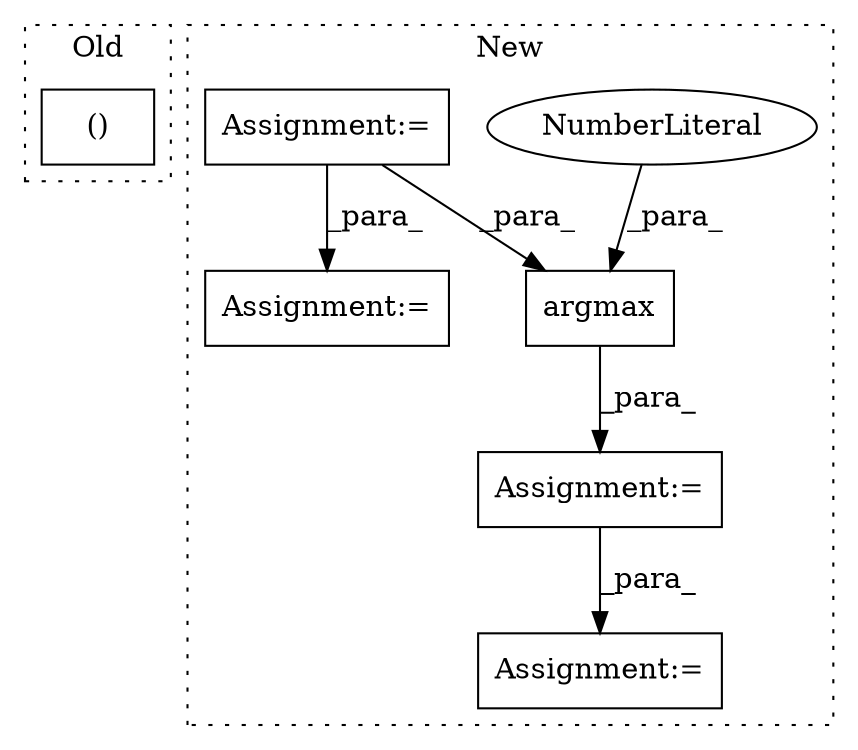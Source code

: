 digraph G {
subgraph cluster0 {
1 [label="()" a="106" s="9046" l="38" shape="box"];
label = "Old";
style="dotted";
}
subgraph cluster1 {
2 [label="argmax" a="32" s="11175,11193" l="7,1" shape="box"];
3 [label="Assignment:=" a="7" s="11219" l="1" shape="box"];
4 [label="NumberLiteral" a="34" s="11192" l="1" shape="ellipse"];
5 [label="Assignment:=" a="7" s="10912" l="1" shape="box"];
6 [label="Assignment:=" a="7" s="11118" l="1" shape="box"];
7 [label="Assignment:=" a="7" s="11168" l="1" shape="box"];
label = "New";
style="dotted";
}
2 -> 7 [label="_para_"];
4 -> 2 [label="_para_"];
5 -> 6 [label="_para_"];
5 -> 2 [label="_para_"];
7 -> 3 [label="_para_"];
}